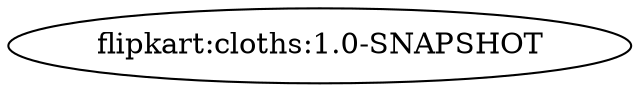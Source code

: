 digraph G {
   // ensure we always include this plugin even if no dependencies
   "flipkart:cloths:1.0-SNAPSHOT"

}
